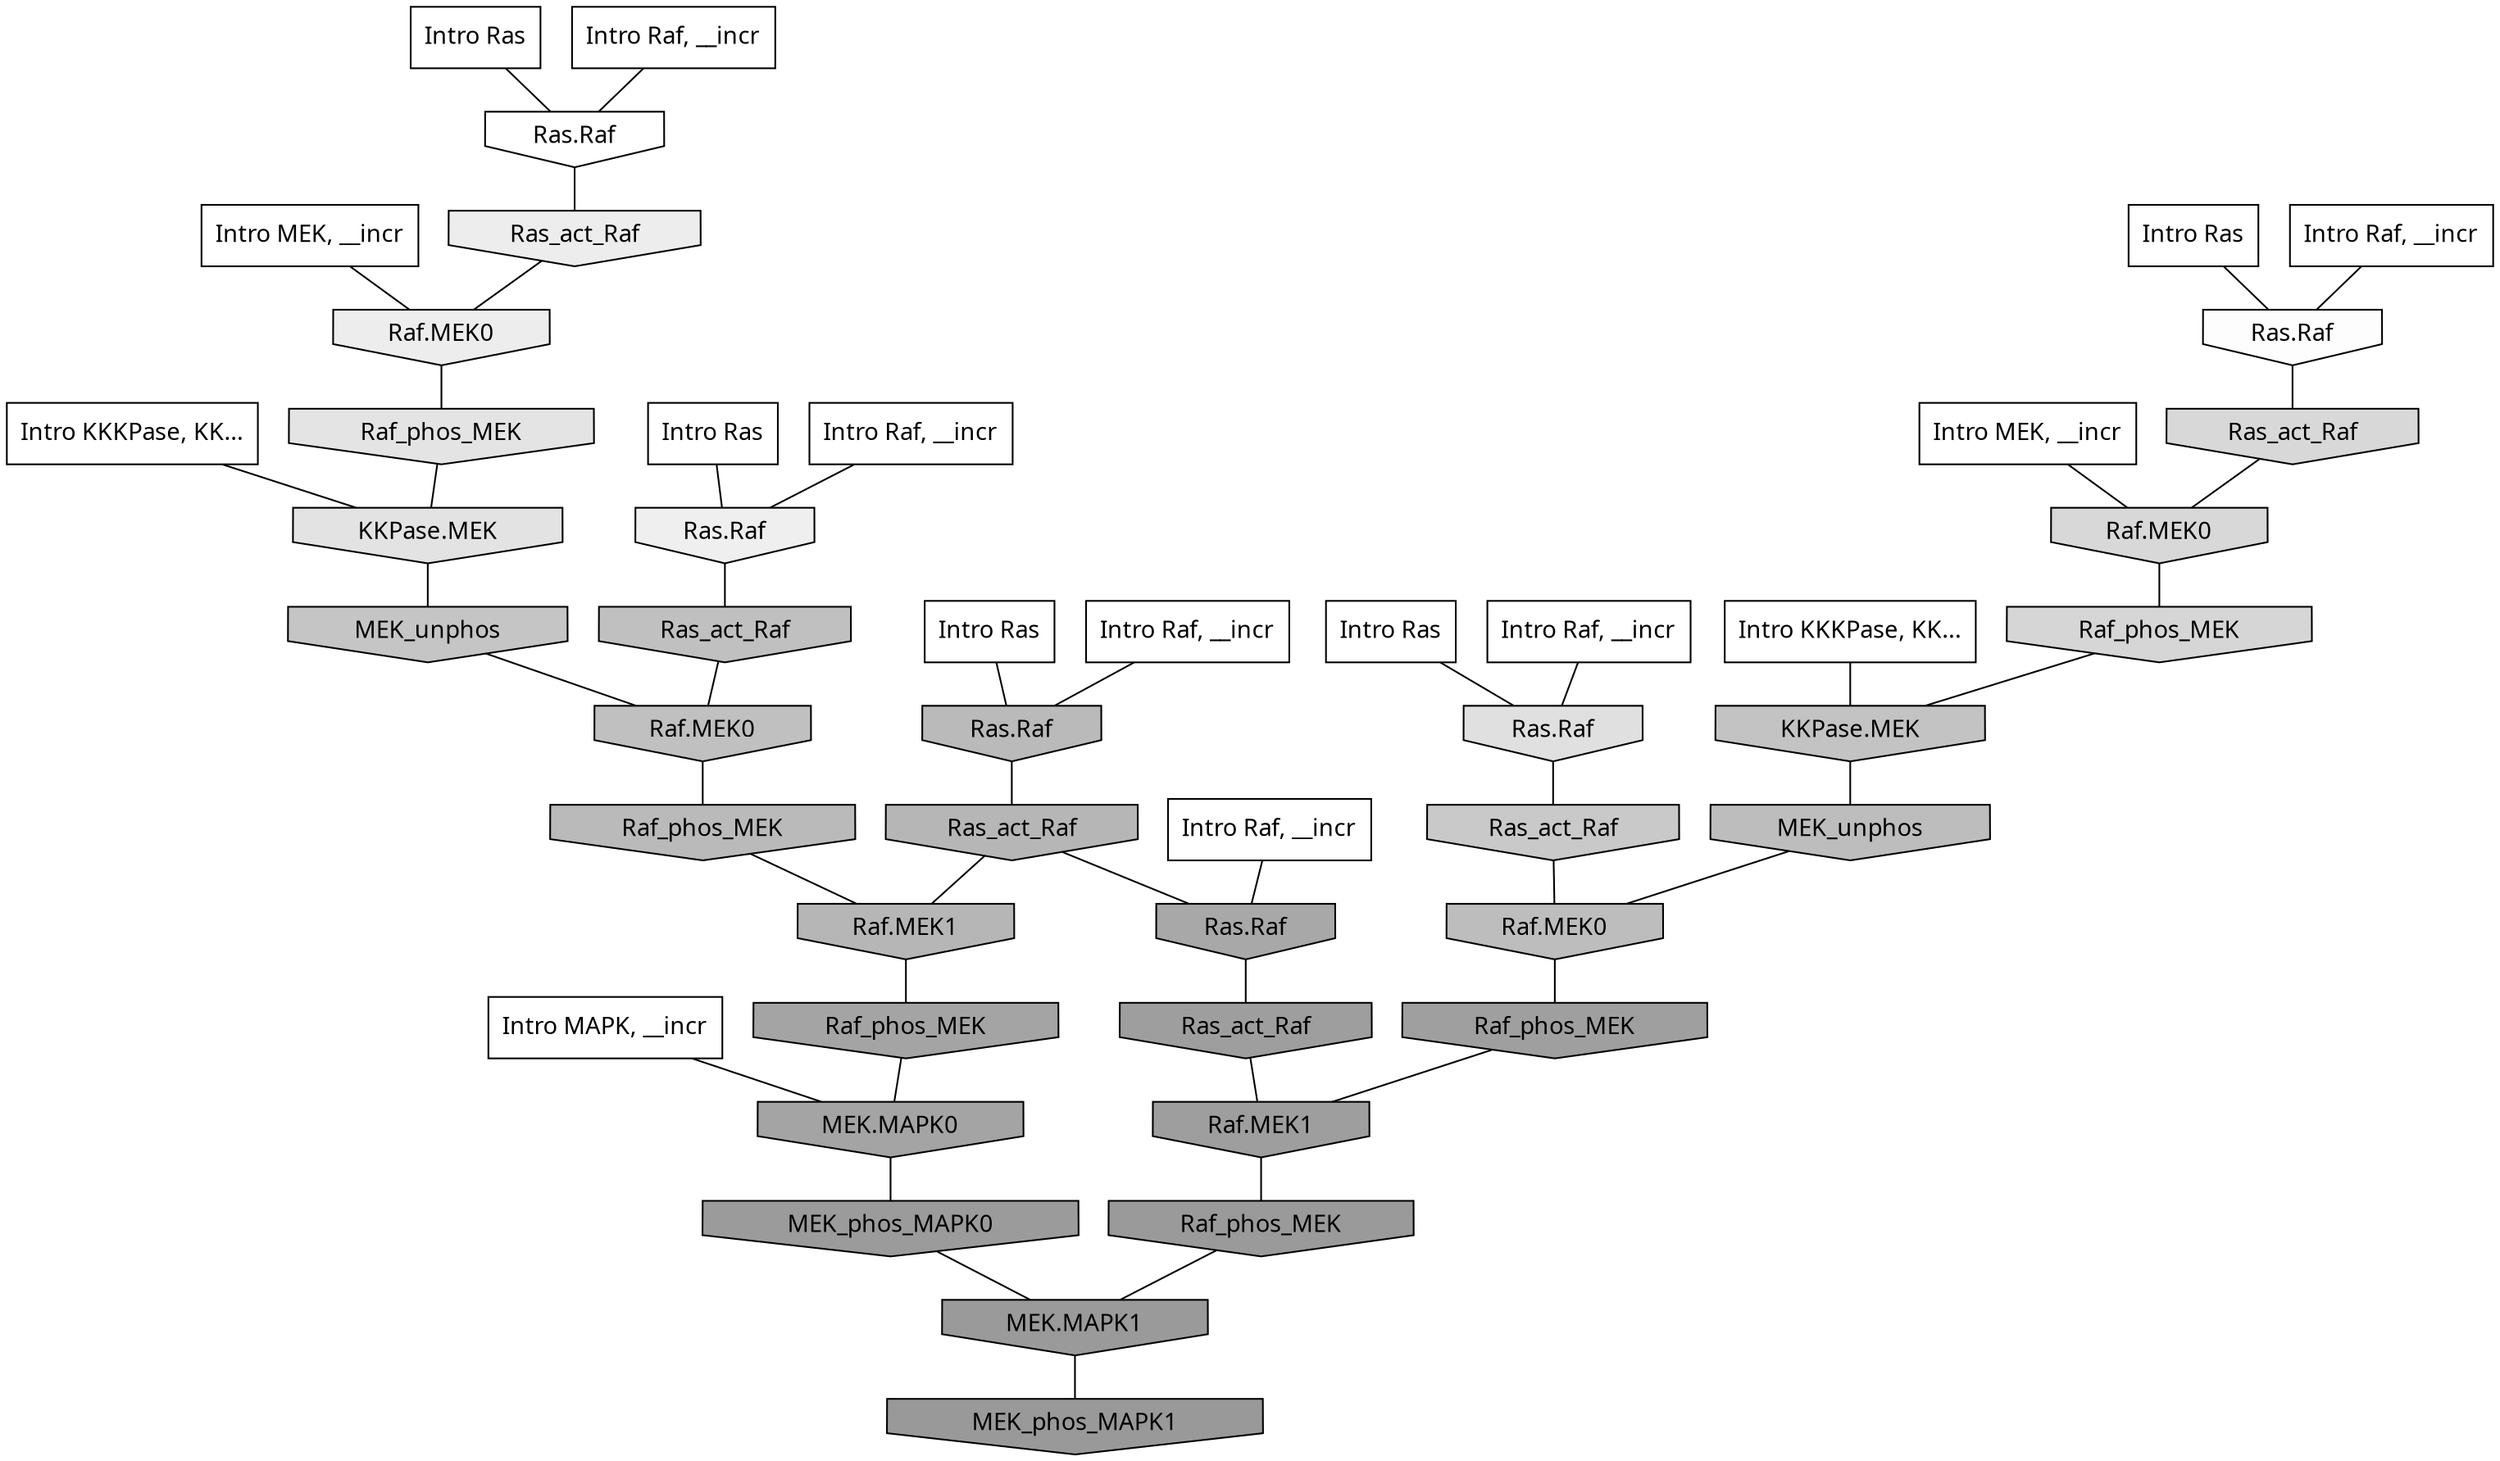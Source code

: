 digraph G{
  rankdir="TB";
  ranksep=0.30;
  node [fontname="CMU Serif"];
  edge [fontname="CMU Serif"];
  
  8 [label="Intro Ras", shape=rectangle, style=filled, fillcolor="0.000 0.000 1.000"]
  
  46 [label="Intro Ras", shape=rectangle, style=filled, fillcolor="0.000 0.000 1.000"]
  
  56 [label="Intro Ras", shape=rectangle, style=filled, fillcolor="0.000 0.000 1.000"]
  
  58 [label="Intro Ras", shape=rectangle, style=filled, fillcolor="0.000 0.000 1.000"]
  
  99 [label="Intro Ras", shape=rectangle, style=filled, fillcolor="0.000 0.000 1.000"]
  
  355 [label="Intro Raf, __incr", shape=rectangle, style=filled, fillcolor="0.000 0.000 1.000"]
  
  499 [label="Intro Raf, __incr", shape=rectangle, style=filled, fillcolor="0.000 0.000 1.000"]
  
  712 [label="Intro Raf, __incr", shape=rectangle, style=filled, fillcolor="0.000 0.000 1.000"]
  
  779 [label="Intro Raf, __incr", shape=rectangle, style=filled, fillcolor="0.000 0.000 1.000"]
  
  847 [label="Intro Raf, __incr", shape=rectangle, style=filled, fillcolor="0.000 0.000 1.000"]
  
  1045 [label="Intro Raf, __incr", shape=rectangle, style=filled, fillcolor="0.000 0.000 1.000"]
  
  1326 [label="Intro MEK, __incr", shape=rectangle, style=filled, fillcolor="0.000 0.000 1.000"]
  
  1353 [label="Intro MEK, __incr", shape=rectangle, style=filled, fillcolor="0.000 0.000 1.000"]
  
  2213 [label="Intro MAPK, __incr", shape=rectangle, style=filled, fillcolor="0.000 0.000 1.000"]
  
  3103 [label="Intro KKKPase, KK...", shape=rectangle, style=filled, fillcolor="0.000 0.000 1.000"]
  
  3158 [label="Intro KKKPase, KK...", shape=rectangle, style=filled, fillcolor="0.000 0.000 1.000"]
  
  3315 [label="Ras.Raf", shape=invhouse, style=filled, fillcolor="0.000 0.000 0.999"]
  
  3359 [label="Ras.Raf", shape=invhouse, style=filled, fillcolor="0.000 0.000 0.991"]
  
  3844 [label="Ras.Raf", shape=invhouse, style=filled, fillcolor="0.000 0.000 0.935"]
  
  3919 [label="Ras_act_Raf", shape=invhouse, style=filled, fillcolor="0.000 0.000 0.929"]
  
  3922 [label="Raf.MEK0", shape=invhouse, style=filled, fillcolor="0.000 0.000 0.929"]
  
  4452 [label="Raf_phos_MEK", shape=invhouse, style=filled, fillcolor="0.000 0.000 0.894"]
  
  4546 [label="KKPase.MEK", shape=invhouse, style=filled, fillcolor="0.000 0.000 0.887"]
  
  4718 [label="Ras.Raf", shape=invhouse, style=filled, fillcolor="0.000 0.000 0.877"]
  
  5208 [label="Ras_act_Raf", shape=invhouse, style=filled, fillcolor="0.000 0.000 0.846"]
  
  5212 [label="Raf.MEK0", shape=invhouse, style=filled, fillcolor="0.000 0.000 0.846"]
  
  5399 [label="Raf_phos_MEK", shape=invhouse, style=filled, fillcolor="0.000 0.000 0.838"]
  
  6291 [label="Ras_act_Raf", shape=invhouse, style=filled, fillcolor="0.000 0.000 0.789"]
  
  6738 [label="MEK_unphos", shape=invhouse, style=filled, fillcolor="0.000 0.000 0.771"]
  
  6950 [label="KKPase.MEK", shape=invhouse, style=filled, fillcolor="0.000 0.000 0.764"]
  
  7272 [label="Ras_act_Raf", shape=invhouse, style=filled, fillcolor="0.000 0.000 0.753"]
  
  7282 [label="Raf.MEK0", shape=invhouse, style=filled, fillcolor="0.000 0.000 0.753"]
  
  7693 [label="MEK_unphos", shape=invhouse, style=filled, fillcolor="0.000 0.000 0.740"]
  
  7734 [label="Raf.MEK0", shape=invhouse, style=filled, fillcolor="0.000 0.000 0.739"]
  
  7997 [label="Ras.Raf", shape=invhouse, style=filled, fillcolor="0.000 0.000 0.730"]
  
  8123 [label="Raf_phos_MEK", shape=invhouse, style=filled, fillcolor="0.000 0.000 0.727"]
  
  8590 [label="Ras_act_Raf", shape=invhouse, style=filled, fillcolor="0.000 0.000 0.712"]
  
  8592 [label="Raf.MEK1", shape=invhouse, style=filled, fillcolor="0.000 0.000 0.712"]
  
  10865 [label="Ras.Raf", shape=invhouse, style=filled, fillcolor="0.000 0.000 0.659"]
  
  11687 [label="Raf_phos_MEK", shape=invhouse, style=filled, fillcolor="0.000 0.000 0.644"]
  
  11739 [label="MEK.MAPK0", shape=invhouse, style=filled, fillcolor="0.000 0.000 0.643"]
  
  12821 [label="Raf_phos_MEK", shape=invhouse, style=filled, fillcolor="0.000 0.000 0.625"]
  
  13161 [label="Ras_act_Raf", shape=invhouse, style=filled, fillcolor="0.000 0.000 0.619"]
  
  13176 [label="Raf.MEK1", shape=invhouse, style=filled, fillcolor="0.000 0.000 0.619"]
  
  13794 [label="MEK_phos_MAPK0", shape=invhouse, style=filled, fillcolor="0.000 0.000 0.609"]
  
  14086 [label="Raf_phos_MEK", shape=invhouse, style=filled, fillcolor="0.000 0.000 0.605"]
  
  14088 [label="MEK.MAPK1", shape=invhouse, style=filled, fillcolor="0.000 0.000 0.605"]
  
  14536 [label="MEK_phos_MAPK1", shape=invhouse, style=filled, fillcolor="0.000 0.000 0.600"]
  
  
  14088 -> 14536 [dir=none, color="0.000 0.000 0.000"] 
  14086 -> 14088 [dir=none, color="0.000 0.000 0.000"] 
  13794 -> 14088 [dir=none, color="0.000 0.000 0.000"] 
  13176 -> 14086 [dir=none, color="0.000 0.000 0.000"] 
  13161 -> 13176 [dir=none, color="0.000 0.000 0.000"] 
  12821 -> 13176 [dir=none, color="0.000 0.000 0.000"] 
  11739 -> 13794 [dir=none, color="0.000 0.000 0.000"] 
  11687 -> 11739 [dir=none, color="0.000 0.000 0.000"] 
  10865 -> 13161 [dir=none, color="0.000 0.000 0.000"] 
  8592 -> 11687 [dir=none, color="0.000 0.000 0.000"] 
  8590 -> 8592 [dir=none, color="0.000 0.000 0.000"] 
  8590 -> 10865 [dir=none, color="0.000 0.000 0.000"] 
  8123 -> 8592 [dir=none, color="0.000 0.000 0.000"] 
  7997 -> 8590 [dir=none, color="0.000 0.000 0.000"] 
  7734 -> 12821 [dir=none, color="0.000 0.000 0.000"] 
  7693 -> 7734 [dir=none, color="0.000 0.000 0.000"] 
  7282 -> 8123 [dir=none, color="0.000 0.000 0.000"] 
  7272 -> 7282 [dir=none, color="0.000 0.000 0.000"] 
  6950 -> 7693 [dir=none, color="0.000 0.000 0.000"] 
  6738 -> 7282 [dir=none, color="0.000 0.000 0.000"] 
  6291 -> 7734 [dir=none, color="0.000 0.000 0.000"] 
  5399 -> 6950 [dir=none, color="0.000 0.000 0.000"] 
  5212 -> 5399 [dir=none, color="0.000 0.000 0.000"] 
  5208 -> 5212 [dir=none, color="0.000 0.000 0.000"] 
  4718 -> 6291 [dir=none, color="0.000 0.000 0.000"] 
  4546 -> 6738 [dir=none, color="0.000 0.000 0.000"] 
  4452 -> 4546 [dir=none, color="0.000 0.000 0.000"] 
  3922 -> 4452 [dir=none, color="0.000 0.000 0.000"] 
  3919 -> 3922 [dir=none, color="0.000 0.000 0.000"] 
  3844 -> 7272 [dir=none, color="0.000 0.000 0.000"] 
  3359 -> 5208 [dir=none, color="0.000 0.000 0.000"] 
  3315 -> 3919 [dir=none, color="0.000 0.000 0.000"] 
  3158 -> 4546 [dir=none, color="0.000 0.000 0.000"] 
  3103 -> 6950 [dir=none, color="0.000 0.000 0.000"] 
  2213 -> 11739 [dir=none, color="0.000 0.000 0.000"] 
  1353 -> 5212 [dir=none, color="0.000 0.000 0.000"] 
  1326 -> 3922 [dir=none, color="0.000 0.000 0.000"] 
  1045 -> 7997 [dir=none, color="0.000 0.000 0.000"] 
  847 -> 4718 [dir=none, color="0.000 0.000 0.000"] 
  779 -> 10865 [dir=none, color="0.000 0.000 0.000"] 
  712 -> 3359 [dir=none, color="0.000 0.000 0.000"] 
  499 -> 3844 [dir=none, color="0.000 0.000 0.000"] 
  355 -> 3315 [dir=none, color="0.000 0.000 0.000"] 
  99 -> 3315 [dir=none, color="0.000 0.000 0.000"] 
  58 -> 3359 [dir=none, color="0.000 0.000 0.000"] 
  56 -> 7997 [dir=none, color="0.000 0.000 0.000"] 
  46 -> 4718 [dir=none, color="0.000 0.000 0.000"] 
  8 -> 3844 [dir=none, color="0.000 0.000 0.000"] 
  
  }
